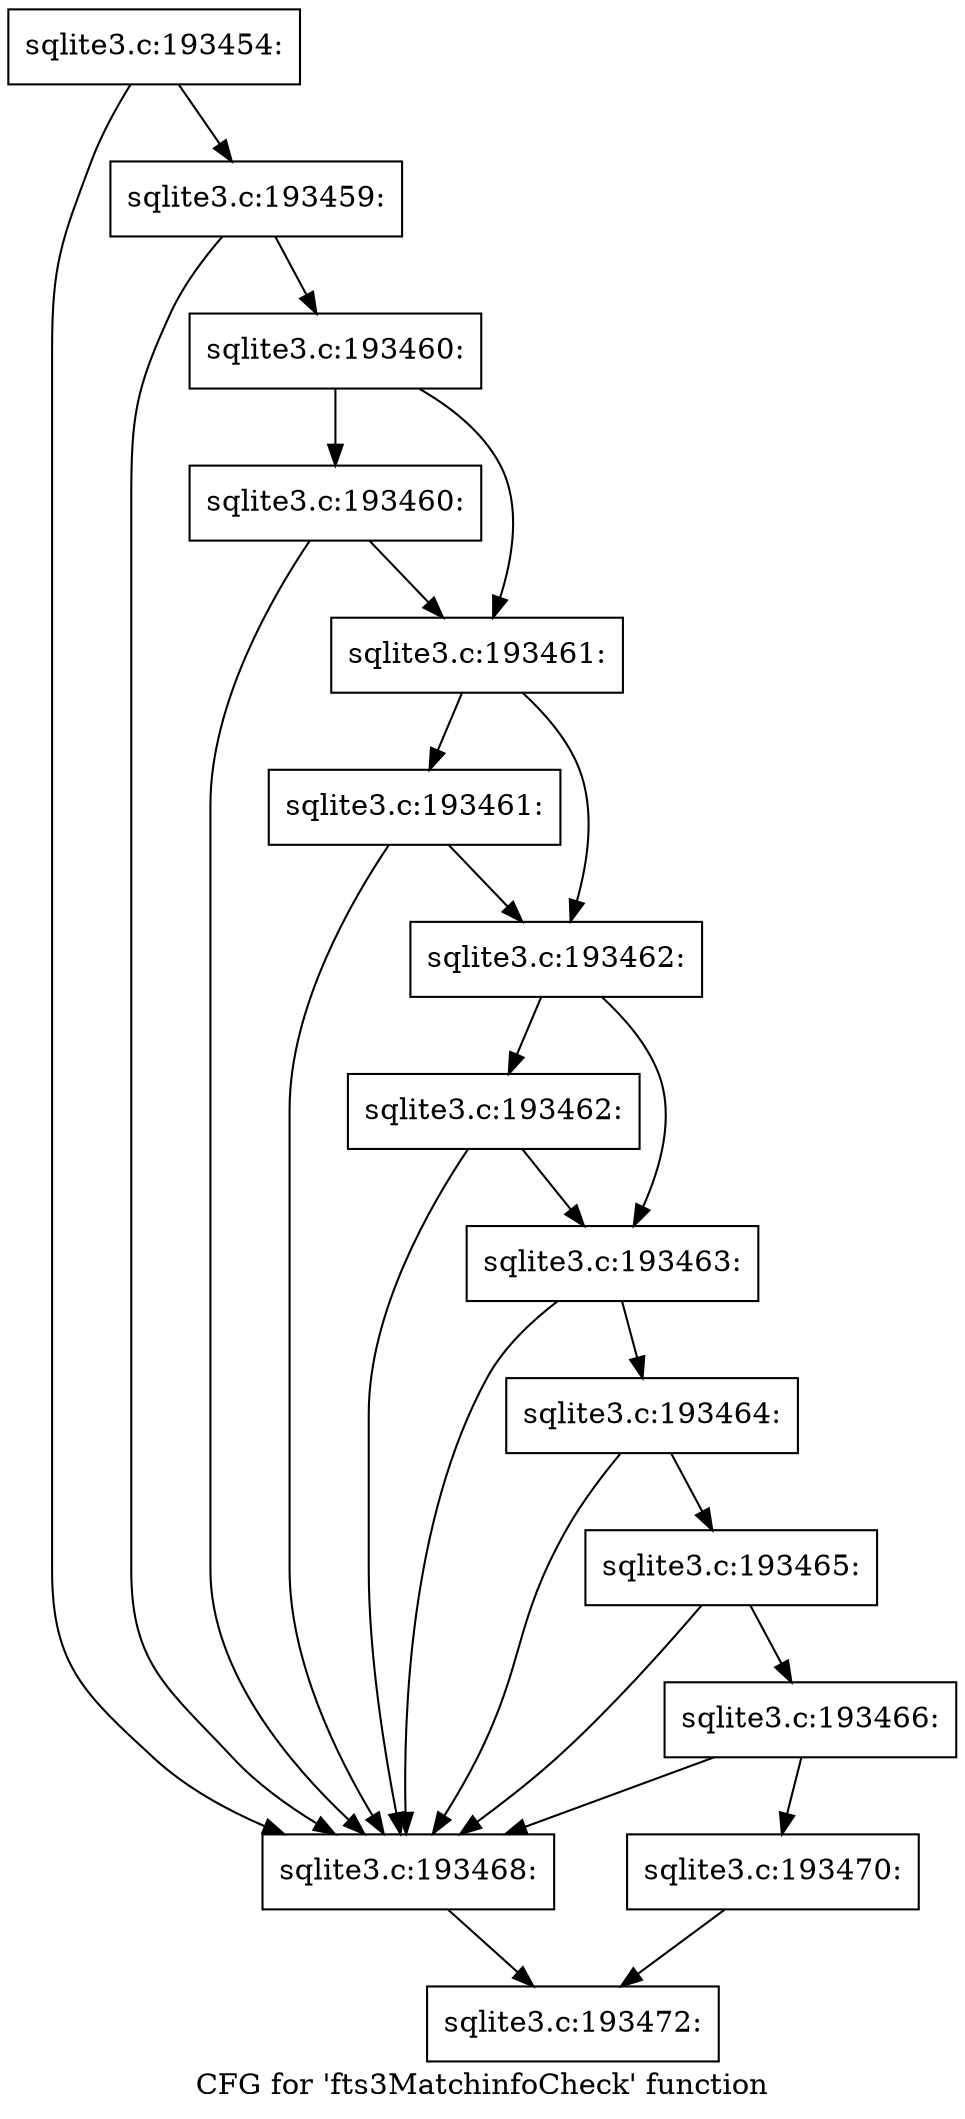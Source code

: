 digraph "CFG for 'fts3MatchinfoCheck' function" {
	label="CFG for 'fts3MatchinfoCheck' function";

	Node0x55c0f6d71380 [shape=record,label="{sqlite3.c:193454:}"];
	Node0x55c0f6d71380 -> Node0x55c0fb340fc0;
	Node0x55c0f6d71380 -> Node0x55c0fb3413e0;
	Node0x55c0fb3413e0 [shape=record,label="{sqlite3.c:193459:}"];
	Node0x55c0fb3413e0 -> Node0x55c0fb340fc0;
	Node0x55c0fb3413e0 -> Node0x55c0fb341360;
	Node0x55c0fb341360 [shape=record,label="{sqlite3.c:193460:}"];
	Node0x55c0fb341360 -> Node0x55c0fb341950;
	Node0x55c0fb341360 -> Node0x55c0fb3412e0;
	Node0x55c0fb341950 [shape=record,label="{sqlite3.c:193460:}"];
	Node0x55c0fb341950 -> Node0x55c0fb340fc0;
	Node0x55c0fb341950 -> Node0x55c0fb3412e0;
	Node0x55c0fb3412e0 [shape=record,label="{sqlite3.c:193461:}"];
	Node0x55c0fb3412e0 -> Node0x55c0fb341fc0;
	Node0x55c0fb3412e0 -> Node0x55c0fb341260;
	Node0x55c0fb341fc0 [shape=record,label="{sqlite3.c:193461:}"];
	Node0x55c0fb341fc0 -> Node0x55c0fb340fc0;
	Node0x55c0fb341fc0 -> Node0x55c0fb341260;
	Node0x55c0fb341260 [shape=record,label="{sqlite3.c:193462:}"];
	Node0x55c0fb341260 -> Node0x55c0fb3426a0;
	Node0x55c0fb341260 -> Node0x55c0fb3411e0;
	Node0x55c0fb3426a0 [shape=record,label="{sqlite3.c:193462:}"];
	Node0x55c0fb3426a0 -> Node0x55c0fb340fc0;
	Node0x55c0fb3426a0 -> Node0x55c0fb3411e0;
	Node0x55c0fb3411e0 [shape=record,label="{sqlite3.c:193463:}"];
	Node0x55c0fb3411e0 -> Node0x55c0fb340fc0;
	Node0x55c0fb3411e0 -> Node0x55c0fb341160;
	Node0x55c0fb341160 [shape=record,label="{sqlite3.c:193464:}"];
	Node0x55c0fb341160 -> Node0x55c0fb340fc0;
	Node0x55c0fb341160 -> Node0x55c0fb3410e0;
	Node0x55c0fb3410e0 [shape=record,label="{sqlite3.c:193465:}"];
	Node0x55c0fb3410e0 -> Node0x55c0fb340fc0;
	Node0x55c0fb3410e0 -> Node0x55c0fb341060;
	Node0x55c0fb341060 [shape=record,label="{sqlite3.c:193466:}"];
	Node0x55c0fb341060 -> Node0x55c0fb340fc0;
	Node0x55c0fb341060 -> Node0x55c0fb341010;
	Node0x55c0fb340fc0 [shape=record,label="{sqlite3.c:193468:}"];
	Node0x55c0fb340fc0 -> Node0x55c0fb33f6a0;
	Node0x55c0fb341010 [shape=record,label="{sqlite3.c:193470:}"];
	Node0x55c0fb341010 -> Node0x55c0fb33f6a0;
	Node0x55c0fb33f6a0 [shape=record,label="{sqlite3.c:193472:}"];
}
